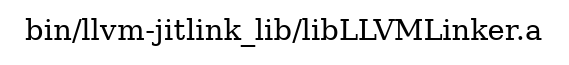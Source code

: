 digraph "bin/llvm-jitlink_lib/libLLVMLinker.a" {
	label="bin/llvm-jitlink_lib/libLLVMLinker.a";
	rankdir=LR;

}
